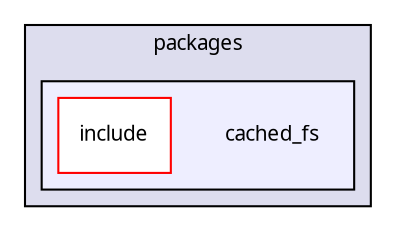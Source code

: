 digraph "packages/cached_fs/" {
  compound=true
  node [ fontsize="10", fontname="FreeSans.ttf"];
  edge [ labelfontsize="10", labelfontname="FreeSans.ttf"];
  subgraph clusterdir_93501a11e921083efbd154e0cdff5f10 {
    graph [ bgcolor="#ddddee", pencolor="black", label="packages" fontname="FreeSans.ttf", fontsize="10", URL="dir_93501a11e921083efbd154e0cdff5f10.html"]
  subgraph clusterdir_06558f554eceb4ca0e0a3d26a35b821f {
    graph [ bgcolor="#eeeeff", pencolor="black", label="" URL="dir_06558f554eceb4ca0e0a3d26a35b821f.html"];
    dir_06558f554eceb4ca0e0a3d26a35b821f [shape=plaintext label="cached_fs"];
    dir_909ca4f1582d4e2a8fe7833480a00cd4 [shape=box label="include" color="red" fillcolor="white" style="filled" URL="dir_909ca4f1582d4e2a8fe7833480a00cd4.html"];
  }
  }
}

